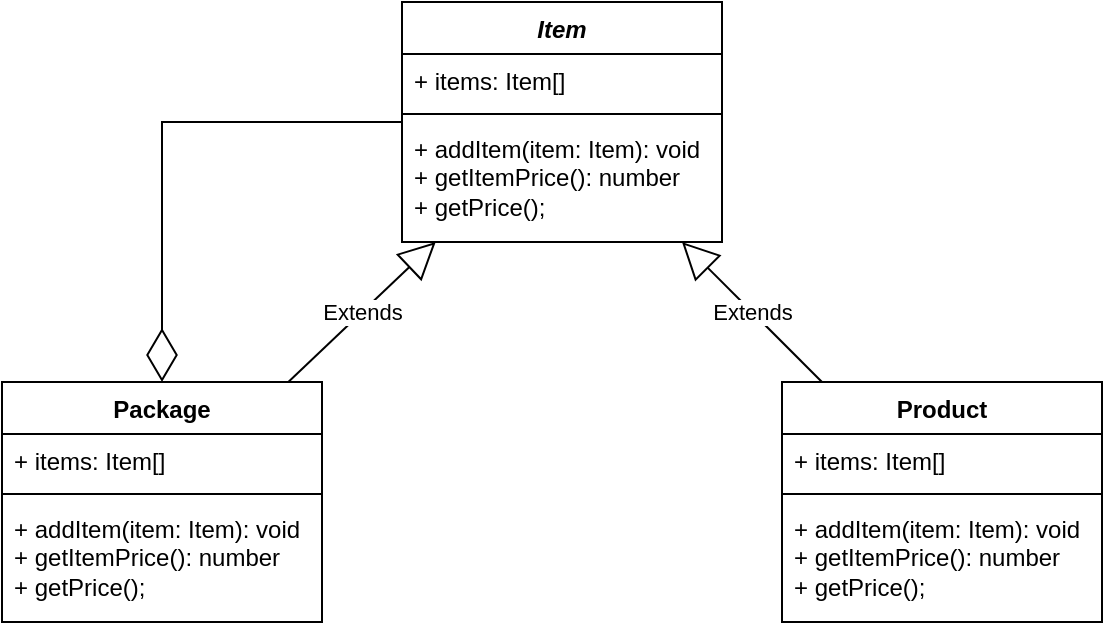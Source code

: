 <mxfile version="21.6.1" type="device">
  <diagram name="Страница 1" id="F8RIDQA8jnb8E9p3Wiej">
    <mxGraphModel dx="1434" dy="854" grid="1" gridSize="10" guides="1" tooltips="1" connect="1" arrows="1" fold="1" page="1" pageScale="1" pageWidth="700" pageHeight="1000" math="0" shadow="0">
      <root>
        <mxCell id="0" />
        <mxCell id="1" parent="0" />
        <mxCell id="HydIZi9w3IC5nciNIBxT-1" value="&lt;i&gt;Item&lt;/i&gt;" style="swimlane;fontStyle=1;align=center;verticalAlign=top;childLayout=stackLayout;horizontal=1;startSize=26;horizontalStack=0;resizeParent=1;resizeParentMax=0;resizeLast=0;collapsible=1;marginBottom=0;whiteSpace=wrap;html=1;" parent="1" vertex="1">
          <mxGeometry x="260" y="220" width="160" height="120" as="geometry" />
        </mxCell>
        <mxCell id="HydIZi9w3IC5nciNIBxT-2" value="+ items: Item[]" style="text;strokeColor=none;fillColor=none;align=left;verticalAlign=top;spacingLeft=4;spacingRight=4;overflow=hidden;rotatable=0;points=[[0,0.5],[1,0.5]];portConstraint=eastwest;whiteSpace=wrap;html=1;" parent="HydIZi9w3IC5nciNIBxT-1" vertex="1">
          <mxGeometry y="26" width="160" height="26" as="geometry" />
        </mxCell>
        <mxCell id="HydIZi9w3IC5nciNIBxT-3" value="" style="line;strokeWidth=1;fillColor=none;align=left;verticalAlign=middle;spacingTop=-1;spacingLeft=3;spacingRight=3;rotatable=0;labelPosition=right;points=[];portConstraint=eastwest;strokeColor=inherit;" parent="HydIZi9w3IC5nciNIBxT-1" vertex="1">
          <mxGeometry y="52" width="160" height="8" as="geometry" />
        </mxCell>
        <mxCell id="HydIZi9w3IC5nciNIBxT-4" value="+ addItem(item: Item): void&lt;br&gt;+ getItemPrice(): number&lt;br&gt;+ getPrice();" style="text;strokeColor=none;fillColor=none;align=left;verticalAlign=top;spacingLeft=4;spacingRight=4;overflow=hidden;rotatable=0;points=[[0,0.5],[1,0.5]];portConstraint=eastwest;whiteSpace=wrap;html=1;" parent="HydIZi9w3IC5nciNIBxT-1" vertex="1">
          <mxGeometry y="60" width="160" height="60" as="geometry" />
        </mxCell>
        <mxCell id="HydIZi9w3IC5nciNIBxT-9" value="Package" style="swimlane;fontStyle=1;align=center;verticalAlign=top;childLayout=stackLayout;horizontal=1;startSize=26;horizontalStack=0;resizeParent=1;resizeParentMax=0;resizeLast=0;collapsible=1;marginBottom=0;whiteSpace=wrap;html=1;" parent="1" vertex="1">
          <mxGeometry x="60" y="410" width="160" height="120" as="geometry" />
        </mxCell>
        <mxCell id="HydIZi9w3IC5nciNIBxT-10" value="+ items: Item[]" style="text;strokeColor=none;fillColor=none;align=left;verticalAlign=top;spacingLeft=4;spacingRight=4;overflow=hidden;rotatable=0;points=[[0,0.5],[1,0.5]];portConstraint=eastwest;whiteSpace=wrap;html=1;" parent="HydIZi9w3IC5nciNIBxT-9" vertex="1">
          <mxGeometry y="26" width="160" height="26" as="geometry" />
        </mxCell>
        <mxCell id="HydIZi9w3IC5nciNIBxT-11" value="" style="line;strokeWidth=1;fillColor=none;align=left;verticalAlign=middle;spacingTop=-1;spacingLeft=3;spacingRight=3;rotatable=0;labelPosition=right;points=[];portConstraint=eastwest;strokeColor=inherit;" parent="HydIZi9w3IC5nciNIBxT-9" vertex="1">
          <mxGeometry y="52" width="160" height="8" as="geometry" />
        </mxCell>
        <mxCell id="HydIZi9w3IC5nciNIBxT-12" value="+ addItem(item: Item): void&lt;br style=&quot;border-color: var(--border-color);&quot;&gt;+ getItemPrice(): number&lt;br style=&quot;border-color: var(--border-color);&quot;&gt;+ getPrice();" style="text;strokeColor=none;fillColor=none;align=left;verticalAlign=top;spacingLeft=4;spacingRight=4;overflow=hidden;rotatable=0;points=[[0,0.5],[1,0.5]];portConstraint=eastwest;whiteSpace=wrap;html=1;" parent="HydIZi9w3IC5nciNIBxT-9" vertex="1">
          <mxGeometry y="60" width="160" height="60" as="geometry" />
        </mxCell>
        <mxCell id="HydIZi9w3IC5nciNIBxT-13" value="Product" style="swimlane;fontStyle=1;align=center;verticalAlign=top;childLayout=stackLayout;horizontal=1;startSize=26;horizontalStack=0;resizeParent=1;resizeParentMax=0;resizeLast=0;collapsible=1;marginBottom=0;whiteSpace=wrap;html=1;" parent="1" vertex="1">
          <mxGeometry x="450" y="410" width="160" height="120" as="geometry" />
        </mxCell>
        <mxCell id="HydIZi9w3IC5nciNIBxT-14" value="+ items: Item[]" style="text;strokeColor=none;fillColor=none;align=left;verticalAlign=top;spacingLeft=4;spacingRight=4;overflow=hidden;rotatable=0;points=[[0,0.5],[1,0.5]];portConstraint=eastwest;whiteSpace=wrap;html=1;" parent="HydIZi9w3IC5nciNIBxT-13" vertex="1">
          <mxGeometry y="26" width="160" height="26" as="geometry" />
        </mxCell>
        <mxCell id="HydIZi9w3IC5nciNIBxT-15" value="" style="line;strokeWidth=1;fillColor=none;align=left;verticalAlign=middle;spacingTop=-1;spacingLeft=3;spacingRight=3;rotatable=0;labelPosition=right;points=[];portConstraint=eastwest;strokeColor=inherit;" parent="HydIZi9w3IC5nciNIBxT-13" vertex="1">
          <mxGeometry y="52" width="160" height="8" as="geometry" />
        </mxCell>
        <mxCell id="HydIZi9w3IC5nciNIBxT-16" value="+ addItem(item: Item): void&lt;br style=&quot;border-color: var(--border-color);&quot;&gt;+ getItemPrice(): number&lt;br style=&quot;border-color: var(--border-color);&quot;&gt;+ getPrice();" style="text;strokeColor=none;fillColor=none;align=left;verticalAlign=top;spacingLeft=4;spacingRight=4;overflow=hidden;rotatable=0;points=[[0,0.5],[1,0.5]];portConstraint=eastwest;whiteSpace=wrap;html=1;" parent="HydIZi9w3IC5nciNIBxT-13" vertex="1">
          <mxGeometry y="60" width="160" height="60" as="geometry" />
        </mxCell>
        <mxCell id="HydIZi9w3IC5nciNIBxT-18" value="Extends" style="endArrow=block;endSize=16;endFill=0;html=1;rounded=0;" parent="1" source="HydIZi9w3IC5nciNIBxT-9" target="HydIZi9w3IC5nciNIBxT-1" edge="1">
          <mxGeometry width="160" relative="1" as="geometry">
            <mxPoint x="180" y="570" as="sourcePoint" />
            <mxPoint x="340" y="570" as="targetPoint" />
          </mxGeometry>
        </mxCell>
        <mxCell id="HydIZi9w3IC5nciNIBxT-19" value="Extends" style="endArrow=block;endSize=16;endFill=0;html=1;rounded=0;" parent="1" source="HydIZi9w3IC5nciNIBxT-13" target="HydIZi9w3IC5nciNIBxT-1" edge="1">
          <mxGeometry width="160" relative="1" as="geometry">
            <mxPoint x="260" y="620" as="sourcePoint" />
            <mxPoint x="420" y="620" as="targetPoint" />
          </mxGeometry>
        </mxCell>
        <mxCell id="HydIZi9w3IC5nciNIBxT-20" value="" style="endArrow=diamondThin;endFill=0;endSize=24;html=1;rounded=0;" parent="1" source="HydIZi9w3IC5nciNIBxT-1" target="HydIZi9w3IC5nciNIBxT-9" edge="1">
          <mxGeometry width="160" relative="1" as="geometry">
            <mxPoint x="30" y="320" as="sourcePoint" />
            <mxPoint x="140" y="410" as="targetPoint" />
            <Array as="points">
              <mxPoint x="140" y="280" />
            </Array>
          </mxGeometry>
        </mxCell>
      </root>
    </mxGraphModel>
  </diagram>
</mxfile>
